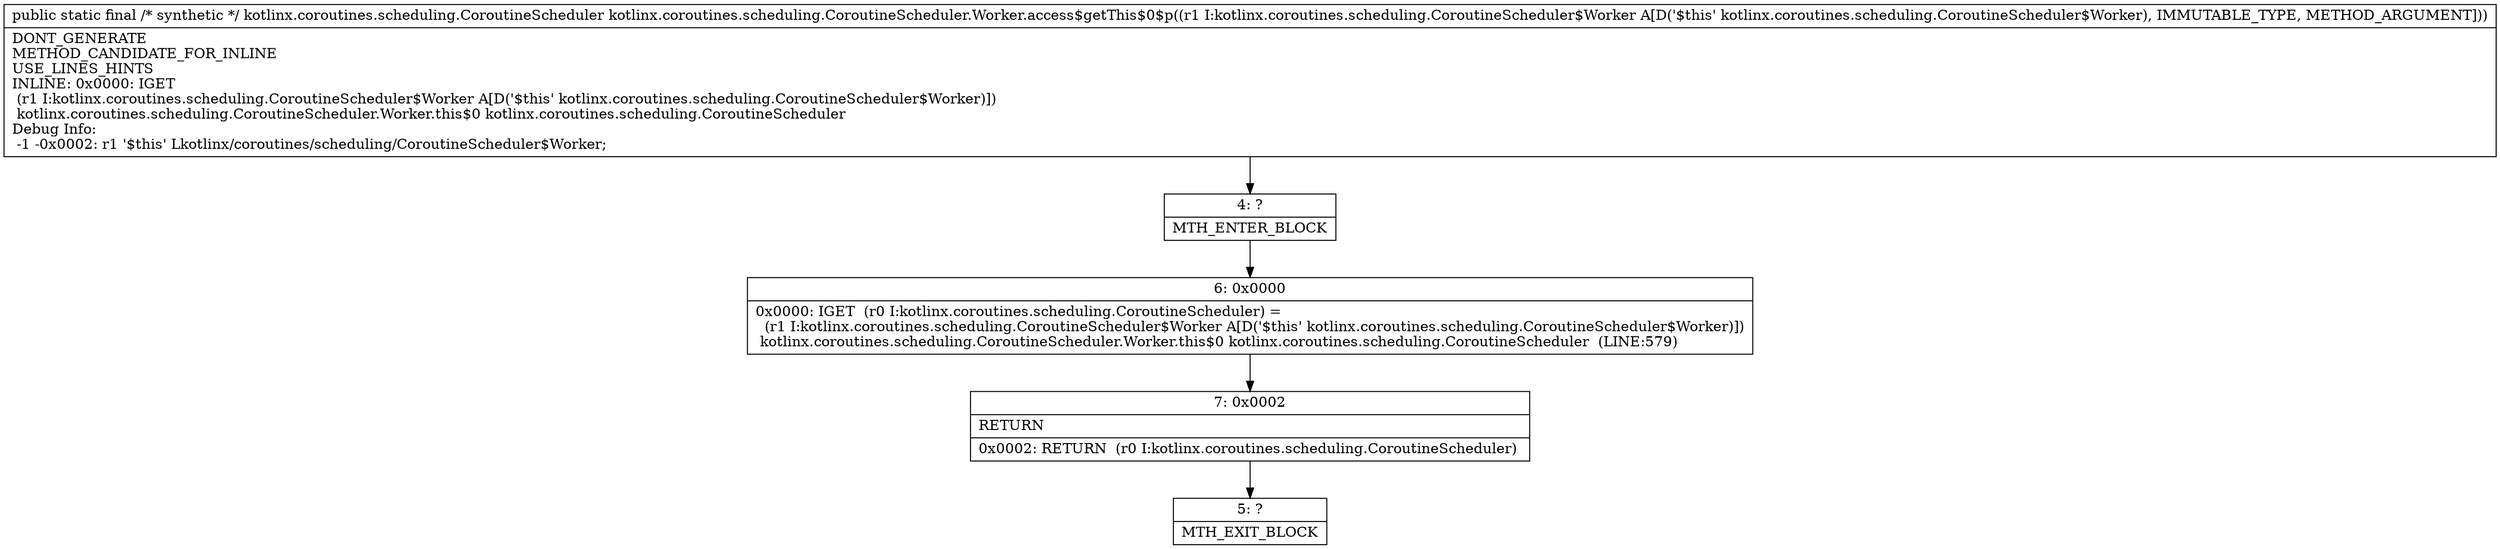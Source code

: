 digraph "CFG forkotlinx.coroutines.scheduling.CoroutineScheduler.Worker.access$getThis$0$p(Lkotlinx\/coroutines\/scheduling\/CoroutineScheduler$Worker;)Lkotlinx\/coroutines\/scheduling\/CoroutineScheduler;" {
Node_4 [shape=record,label="{4\:\ ?|MTH_ENTER_BLOCK\l}"];
Node_6 [shape=record,label="{6\:\ 0x0000|0x0000: IGET  (r0 I:kotlinx.coroutines.scheduling.CoroutineScheduler) = \l  (r1 I:kotlinx.coroutines.scheduling.CoroutineScheduler$Worker A[D('$this' kotlinx.coroutines.scheduling.CoroutineScheduler$Worker)])\l kotlinx.coroutines.scheduling.CoroutineScheduler.Worker.this$0 kotlinx.coroutines.scheduling.CoroutineScheduler  (LINE:579)\l}"];
Node_7 [shape=record,label="{7\:\ 0x0002|RETURN\l|0x0002: RETURN  (r0 I:kotlinx.coroutines.scheduling.CoroutineScheduler) \l}"];
Node_5 [shape=record,label="{5\:\ ?|MTH_EXIT_BLOCK\l}"];
MethodNode[shape=record,label="{public static final \/* synthetic *\/ kotlinx.coroutines.scheduling.CoroutineScheduler kotlinx.coroutines.scheduling.CoroutineScheduler.Worker.access$getThis$0$p((r1 I:kotlinx.coroutines.scheduling.CoroutineScheduler$Worker A[D('$this' kotlinx.coroutines.scheduling.CoroutineScheduler$Worker), IMMUTABLE_TYPE, METHOD_ARGUMENT]))  | DONT_GENERATE\lMETHOD_CANDIDATE_FOR_INLINE\lUSE_LINES_HINTS\lINLINE: 0x0000: IGET  \l  (r1 I:kotlinx.coroutines.scheduling.CoroutineScheduler$Worker A[D('$this' kotlinx.coroutines.scheduling.CoroutineScheduler$Worker)])\l kotlinx.coroutines.scheduling.CoroutineScheduler.Worker.this$0 kotlinx.coroutines.scheduling.CoroutineScheduler\lDebug Info:\l  \-1 \-0x0002: r1 '$this' Lkotlinx\/coroutines\/scheduling\/CoroutineScheduler$Worker;\l}"];
MethodNode -> Node_4;Node_4 -> Node_6;
Node_6 -> Node_7;
Node_7 -> Node_5;
}

